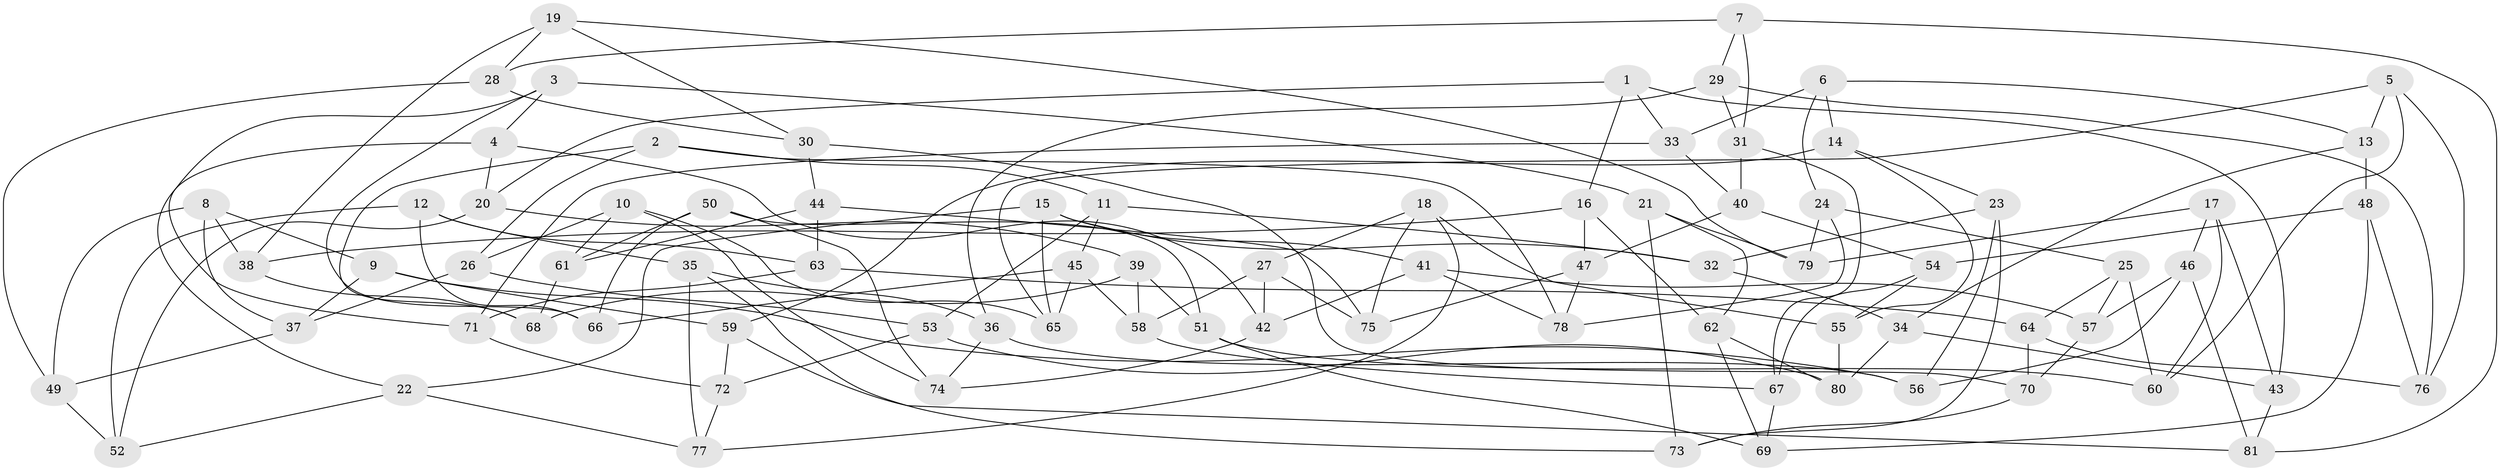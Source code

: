 // coarse degree distribution, {4: 0.5178571428571429, 6: 0.4107142857142857, 5: 0.03571428571428571, 3: 0.03571428571428571}
// Generated by graph-tools (version 1.1) at 2025/24/03/03/25 07:24:30]
// undirected, 81 vertices, 162 edges
graph export_dot {
graph [start="1"]
  node [color=gray90,style=filled];
  1;
  2;
  3;
  4;
  5;
  6;
  7;
  8;
  9;
  10;
  11;
  12;
  13;
  14;
  15;
  16;
  17;
  18;
  19;
  20;
  21;
  22;
  23;
  24;
  25;
  26;
  27;
  28;
  29;
  30;
  31;
  32;
  33;
  34;
  35;
  36;
  37;
  38;
  39;
  40;
  41;
  42;
  43;
  44;
  45;
  46;
  47;
  48;
  49;
  50;
  51;
  52;
  53;
  54;
  55;
  56;
  57;
  58;
  59;
  60;
  61;
  62;
  63;
  64;
  65;
  66;
  67;
  68;
  69;
  70;
  71;
  72;
  73;
  74;
  75;
  76;
  77;
  78;
  79;
  80;
  81;
  1 -- 16;
  1 -- 20;
  1 -- 43;
  1 -- 33;
  2 -- 78;
  2 -- 26;
  2 -- 68;
  2 -- 11;
  3 -- 71;
  3 -- 4;
  3 -- 21;
  3 -- 66;
  4 -- 22;
  4 -- 20;
  4 -- 42;
  5 -- 60;
  5 -- 76;
  5 -- 13;
  5 -- 65;
  6 -- 13;
  6 -- 24;
  6 -- 33;
  6 -- 14;
  7 -- 81;
  7 -- 31;
  7 -- 29;
  7 -- 28;
  8 -- 37;
  8 -- 49;
  8 -- 38;
  8 -- 9;
  9 -- 37;
  9 -- 56;
  9 -- 59;
  10 -- 26;
  10 -- 74;
  10 -- 61;
  10 -- 65;
  11 -- 32;
  11 -- 45;
  11 -- 53;
  12 -- 35;
  12 -- 52;
  12 -- 63;
  12 -- 66;
  13 -- 48;
  13 -- 34;
  14 -- 55;
  14 -- 59;
  14 -- 23;
  15 -- 41;
  15 -- 65;
  15 -- 32;
  15 -- 22;
  16 -- 38;
  16 -- 62;
  16 -- 47;
  17 -- 43;
  17 -- 60;
  17 -- 46;
  17 -- 79;
  18 -- 55;
  18 -- 27;
  18 -- 75;
  18 -- 77;
  19 -- 28;
  19 -- 38;
  19 -- 30;
  19 -- 79;
  20 -- 52;
  20 -- 39;
  21 -- 73;
  21 -- 79;
  21 -- 62;
  22 -- 77;
  22 -- 52;
  23 -- 73;
  23 -- 32;
  23 -- 56;
  24 -- 79;
  24 -- 78;
  24 -- 25;
  25 -- 64;
  25 -- 60;
  25 -- 57;
  26 -- 53;
  26 -- 37;
  27 -- 75;
  27 -- 58;
  27 -- 42;
  28 -- 49;
  28 -- 30;
  29 -- 76;
  29 -- 31;
  29 -- 36;
  30 -- 70;
  30 -- 44;
  31 -- 67;
  31 -- 40;
  32 -- 34;
  33 -- 40;
  33 -- 71;
  34 -- 80;
  34 -- 43;
  35 -- 36;
  35 -- 77;
  35 -- 73;
  36 -- 74;
  36 -- 56;
  37 -- 49;
  38 -- 68;
  39 -- 58;
  39 -- 51;
  39 -- 68;
  40 -- 47;
  40 -- 54;
  41 -- 42;
  41 -- 78;
  41 -- 57;
  42 -- 74;
  43 -- 81;
  44 -- 63;
  44 -- 75;
  44 -- 61;
  45 -- 58;
  45 -- 65;
  45 -- 66;
  46 -- 57;
  46 -- 81;
  46 -- 56;
  47 -- 75;
  47 -- 78;
  48 -- 69;
  48 -- 54;
  48 -- 76;
  49 -- 52;
  50 -- 51;
  50 -- 66;
  50 -- 74;
  50 -- 61;
  51 -- 60;
  51 -- 69;
  53 -- 80;
  53 -- 72;
  54 -- 67;
  54 -- 55;
  55 -- 80;
  57 -- 70;
  58 -- 67;
  59 -- 72;
  59 -- 81;
  61 -- 68;
  62 -- 80;
  62 -- 69;
  63 -- 71;
  63 -- 64;
  64 -- 70;
  64 -- 76;
  67 -- 69;
  70 -- 73;
  71 -- 72;
  72 -- 77;
}
